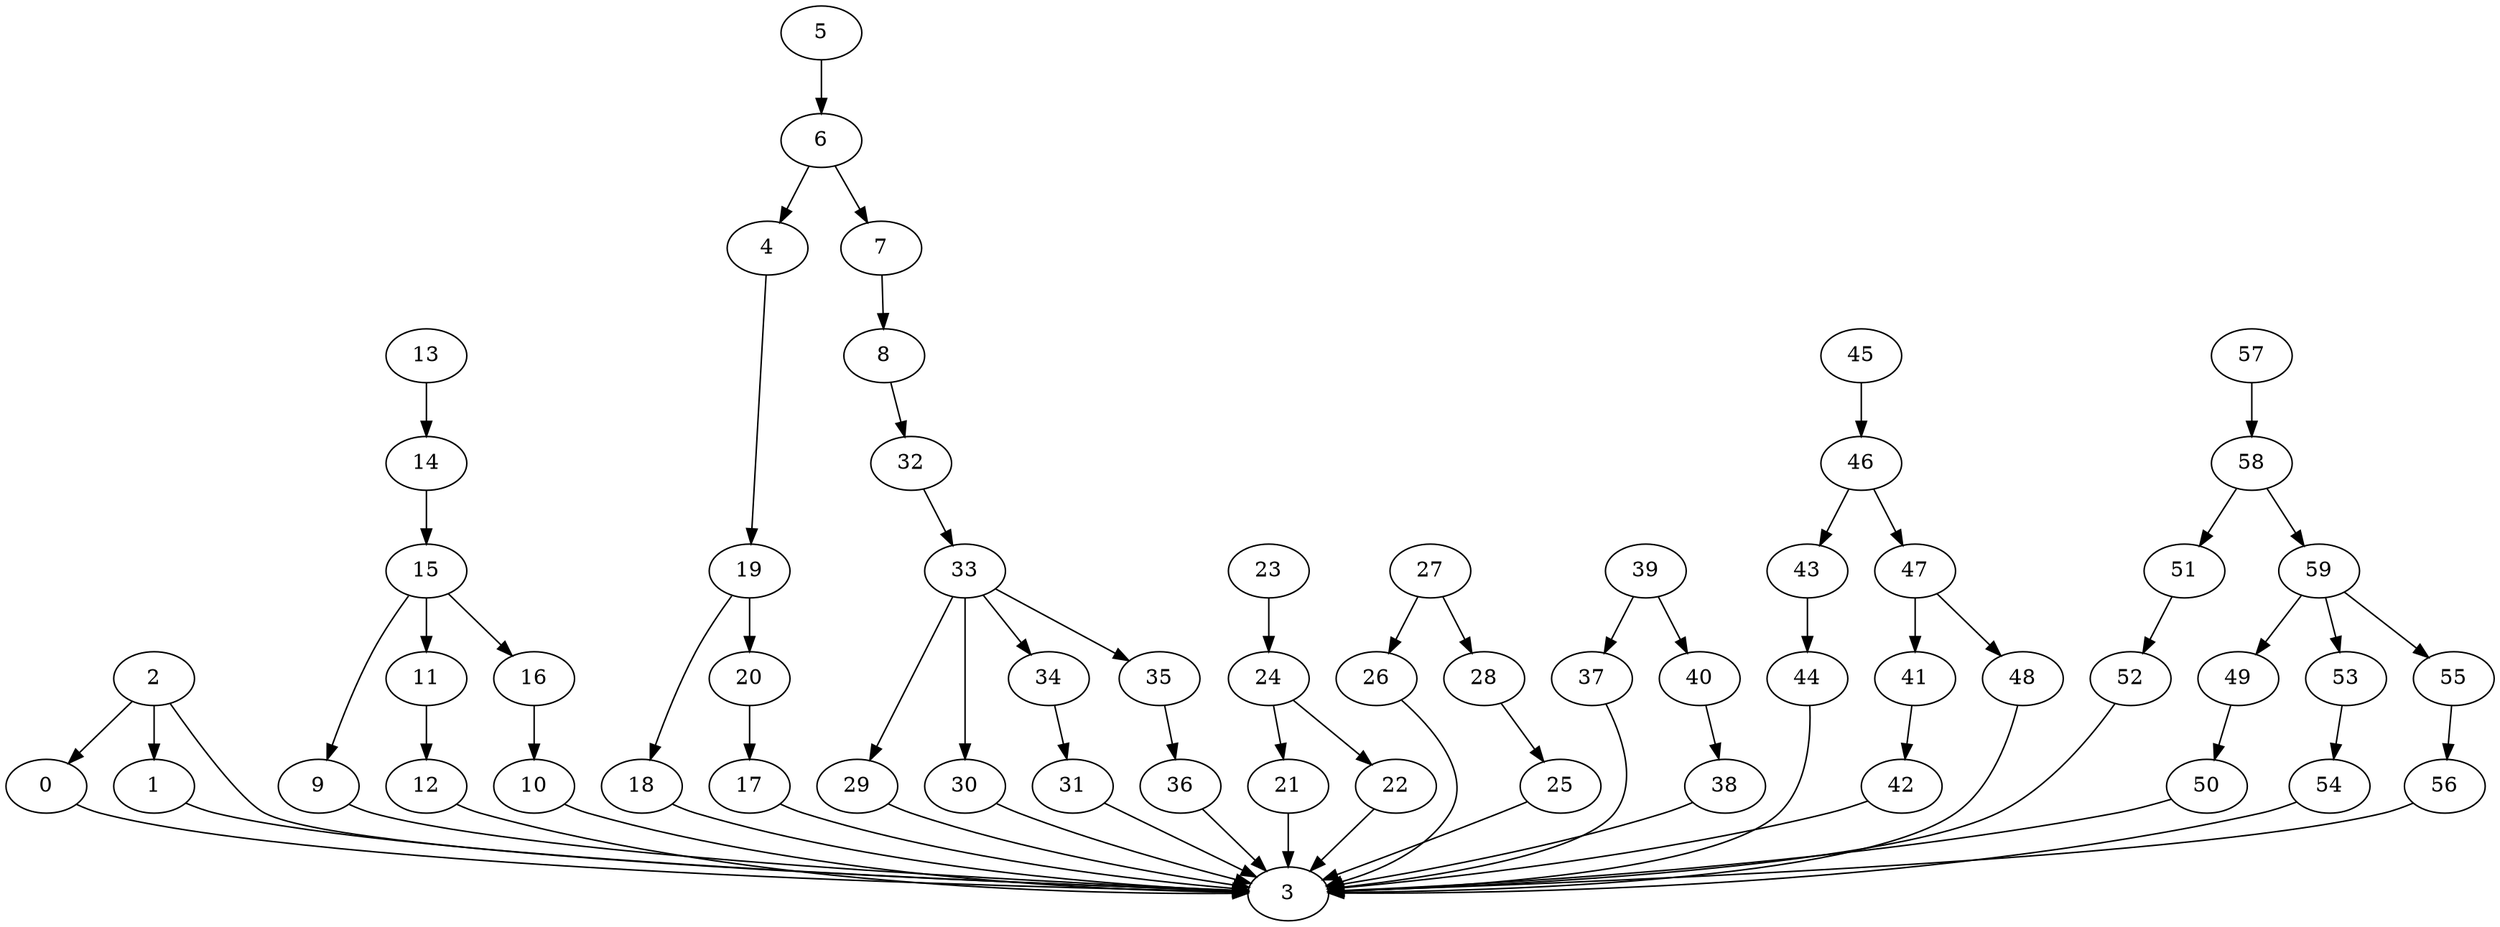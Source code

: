 strict digraph  {
0 [exec=188];
1 [exec=190];
2 [exec=171];
3 [exec=151];
4 [exec=127];
5 [exec=57];
6 [exec=118];
7 [exec=171];
8 [exec=149];
9 [exec=143];
10 [exec=74];
11 [exec=59];
12 [exec=84];
13 [exec=176];
14 [exec=105];
15 [exec=116];
16 [exec=161];
17 [exec=173];
18 [exec=72];
19 [exec=138];
20 [exec=67];
21 [exec=187];
22 [exec=58];
23 [exec=100];
24 [exec=154];
25 [exec=169];
26 [exec=140];
27 [exec=140];
28 [exec=121];
29 [exec=144];
30 [exec=114];
31 [exec=166];
32 [exec=126];
33 [exec=131];
34 [exec=95];
35 [exec=143];
36 [exec=97];
37 [exec=185];
38 [exec=98];
39 [exec=130];
40 [exec=197];
41 [exec=200];
42 [exec=83];
43 [exec=157];
44 [exec=124];
45 [exec=182];
46 [exec=119];
47 [exec=168];
48 [exec=138];
49 [exec=59];
50 [exec=155];
51 [exec=89];
52 [exec=101];
53 [exec=51];
54 [exec=172];
55 [exec=180];
56 [exec=161];
57 [exec=193];
58 [exec=106];
59 [exec=58];
0 -> 3  [comm=10];
1 -> 3  [comm=15];
2 -> 3  [comm=7];
2 -> 0  [comm=16];
2 -> 1  [comm=17];
4 -> 19  [comm=17];
5 -> 6  [comm=14];
6 -> 4  [comm=16];
6 -> 7  [comm=13];
7 -> 8  [comm=11];
8 -> 32  [comm=15];
9 -> 3  [comm=18];
10 -> 3  [comm=8];
11 -> 12  [comm=9];
12 -> 3  [comm=5];
13 -> 14  [comm=17];
14 -> 15  [comm=7];
15 -> 16  [comm=10];
15 -> 9  [comm=6];
15 -> 11  [comm=16];
16 -> 10  [comm=19];
17 -> 3  [comm=17];
18 -> 3  [comm=6];
19 -> 20  [comm=18];
19 -> 18  [comm=6];
20 -> 17  [comm=16];
21 -> 3  [comm=20];
22 -> 3  [comm=15];
23 -> 24  [comm=18];
24 -> 21  [comm=18];
24 -> 22  [comm=19];
25 -> 3  [comm=5];
26 -> 3  [comm=12];
27 -> 28  [comm=11];
27 -> 26  [comm=13];
28 -> 25  [comm=7];
29 -> 3  [comm=18];
30 -> 3  [comm=12];
31 -> 3  [comm=18];
32 -> 33  [comm=9];
33 -> 34  [comm=5];
33 -> 29  [comm=15];
33 -> 30  [comm=16];
33 -> 35  [comm=13];
34 -> 31  [comm=8];
35 -> 36  [comm=19];
36 -> 3  [comm=8];
37 -> 3  [comm=17];
38 -> 3  [comm=8];
39 -> 40  [comm=15];
39 -> 37  [comm=8];
40 -> 38  [comm=5];
41 -> 42  [comm=20];
42 -> 3  [comm=9];
43 -> 44  [comm=12];
44 -> 3  [comm=17];
45 -> 46  [comm=6];
46 -> 47  [comm=7];
46 -> 43  [comm=8];
47 -> 48  [comm=17];
47 -> 41  [comm=10];
48 -> 3  [comm=5];
49 -> 50  [comm=15];
50 -> 3  [comm=8];
51 -> 52  [comm=5];
52 -> 3  [comm=8];
53 -> 54  [comm=20];
54 -> 3  [comm=14];
55 -> 56  [comm=14];
56 -> 3  [comm=7];
57 -> 58  [comm=6];
58 -> 59  [comm=12];
58 -> 51  [comm=8];
59 -> 49  [comm=8];
59 -> 53  [comm=6];
59 -> 55  [comm=15];
}

